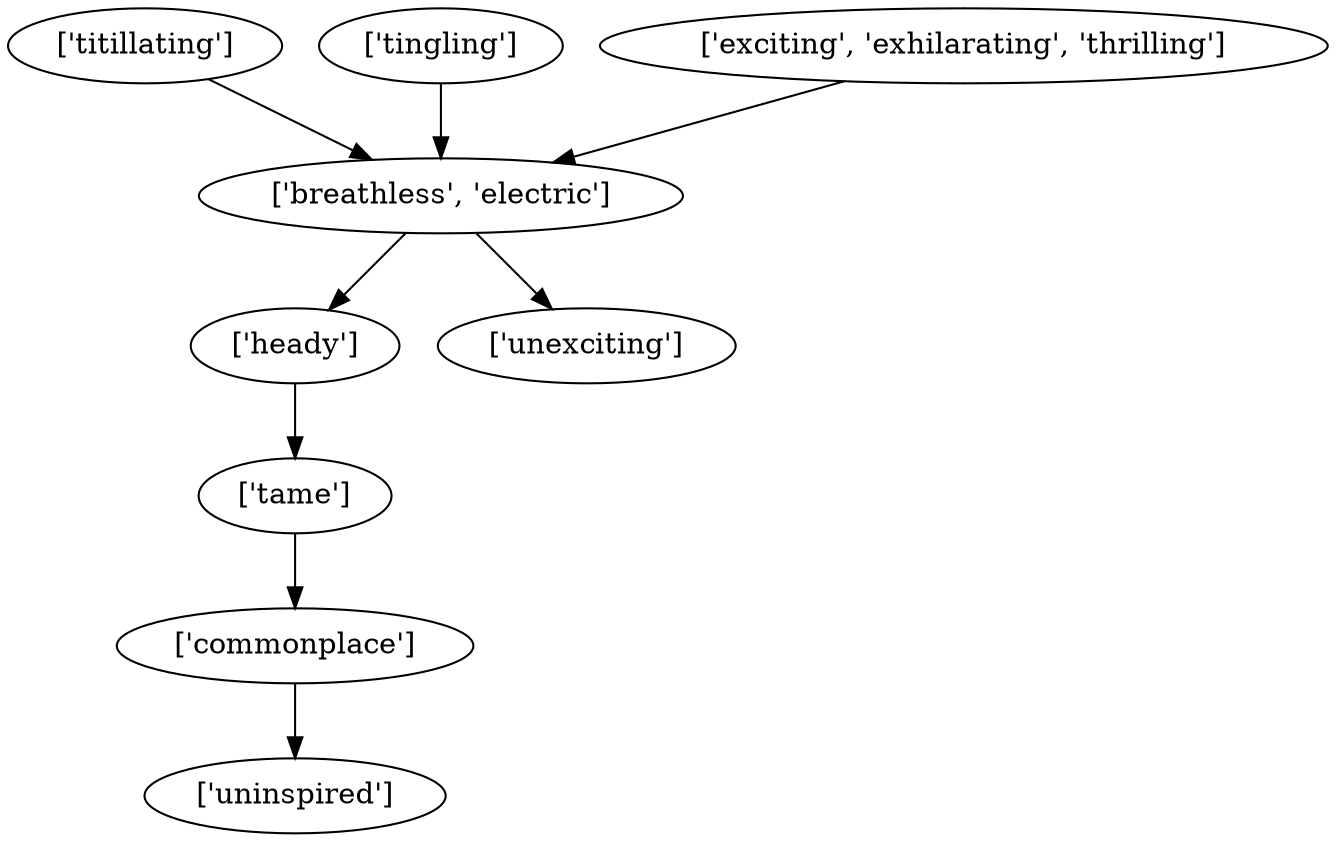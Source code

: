 strict digraph  {
	"['titillating']" -> "['breathless', 'electric']";
	"['breathless', 'electric']" -> "['heady']";
	"['breathless', 'electric']" -> "['unexciting']";
	"['tame']" -> "['commonplace']";
	"['commonplace']" -> "['uninspired']";
	"['heady']" -> "['tame']";
	"['tingling']" -> "['breathless', 'electric']";
	"['exciting', 'exhilarating', 'thrilling']" -> "['breathless', 'electric']";
}

